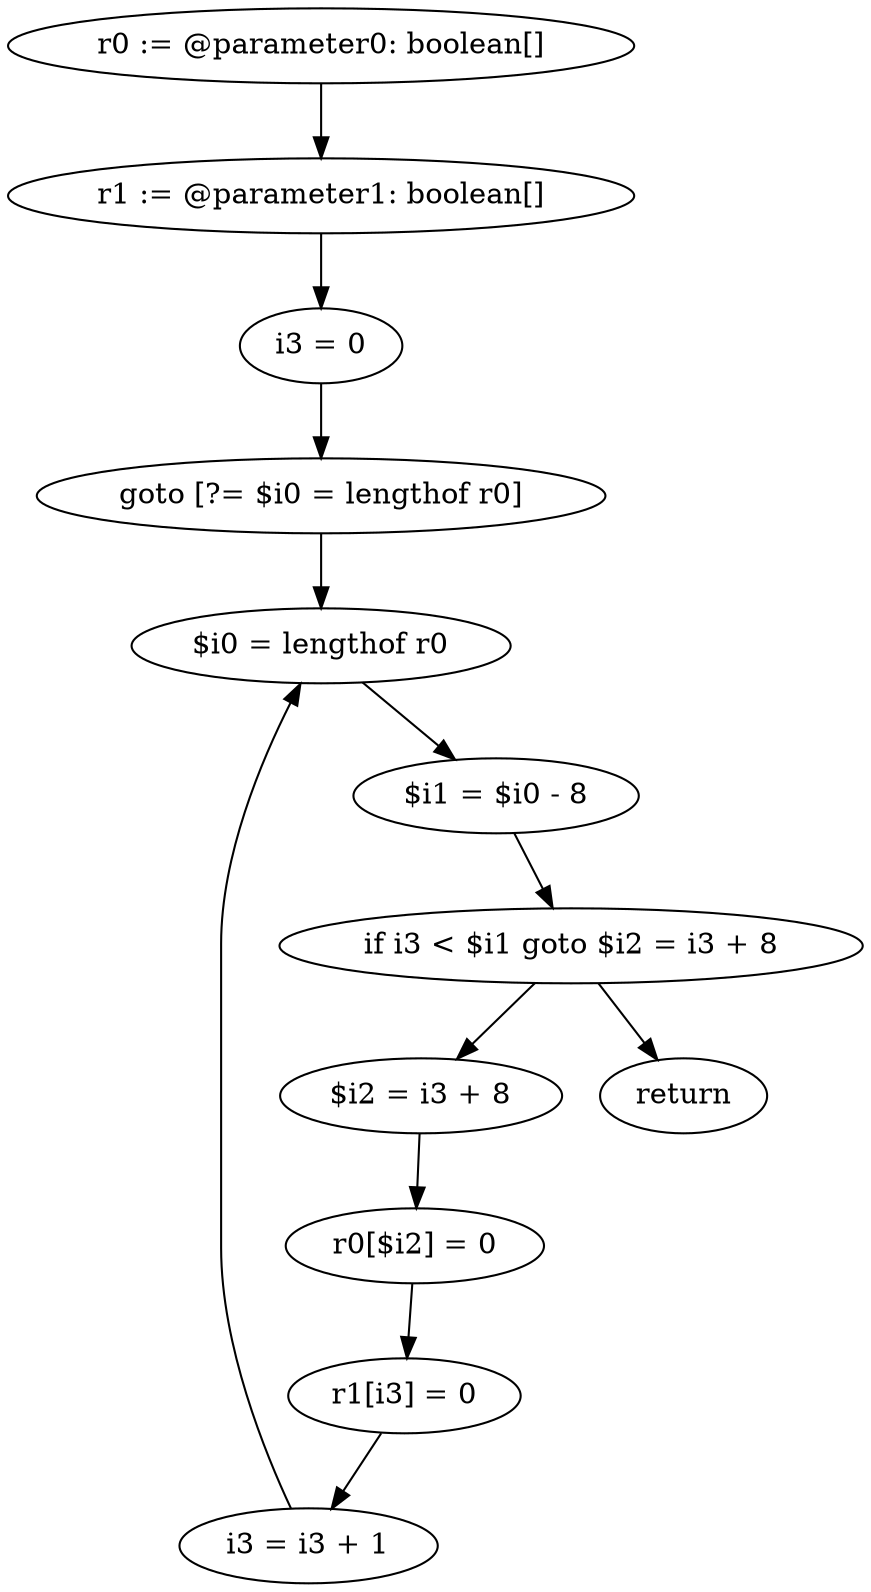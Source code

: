 digraph "unitGraph" {
    "r0 := @parameter0: boolean[]"
    "r1 := @parameter1: boolean[]"
    "i3 = 0"
    "goto [?= $i0 = lengthof r0]"
    "$i2 = i3 + 8"
    "r0[$i2] = 0"
    "r1[i3] = 0"
    "i3 = i3 + 1"
    "$i0 = lengthof r0"
    "$i1 = $i0 - 8"
    "if i3 < $i1 goto $i2 = i3 + 8"
    "return"
    "r0 := @parameter0: boolean[]"->"r1 := @parameter1: boolean[]";
    "r1 := @parameter1: boolean[]"->"i3 = 0";
    "i3 = 0"->"goto [?= $i0 = lengthof r0]";
    "goto [?= $i0 = lengthof r0]"->"$i0 = lengthof r0";
    "$i2 = i3 + 8"->"r0[$i2] = 0";
    "r0[$i2] = 0"->"r1[i3] = 0";
    "r1[i3] = 0"->"i3 = i3 + 1";
    "i3 = i3 + 1"->"$i0 = lengthof r0";
    "$i0 = lengthof r0"->"$i1 = $i0 - 8";
    "$i1 = $i0 - 8"->"if i3 < $i1 goto $i2 = i3 + 8";
    "if i3 < $i1 goto $i2 = i3 + 8"->"return";
    "if i3 < $i1 goto $i2 = i3 + 8"->"$i2 = i3 + 8";
}
